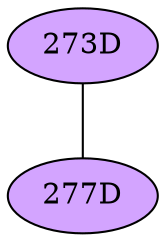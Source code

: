 // The Round Table
graph {
	"273D" [fillcolor="#D3A4FF" style=radial]
	"277D" [fillcolor="#D3A4FF" style=radial]
	"273D" -- "277D" [penwidth=1]
}
